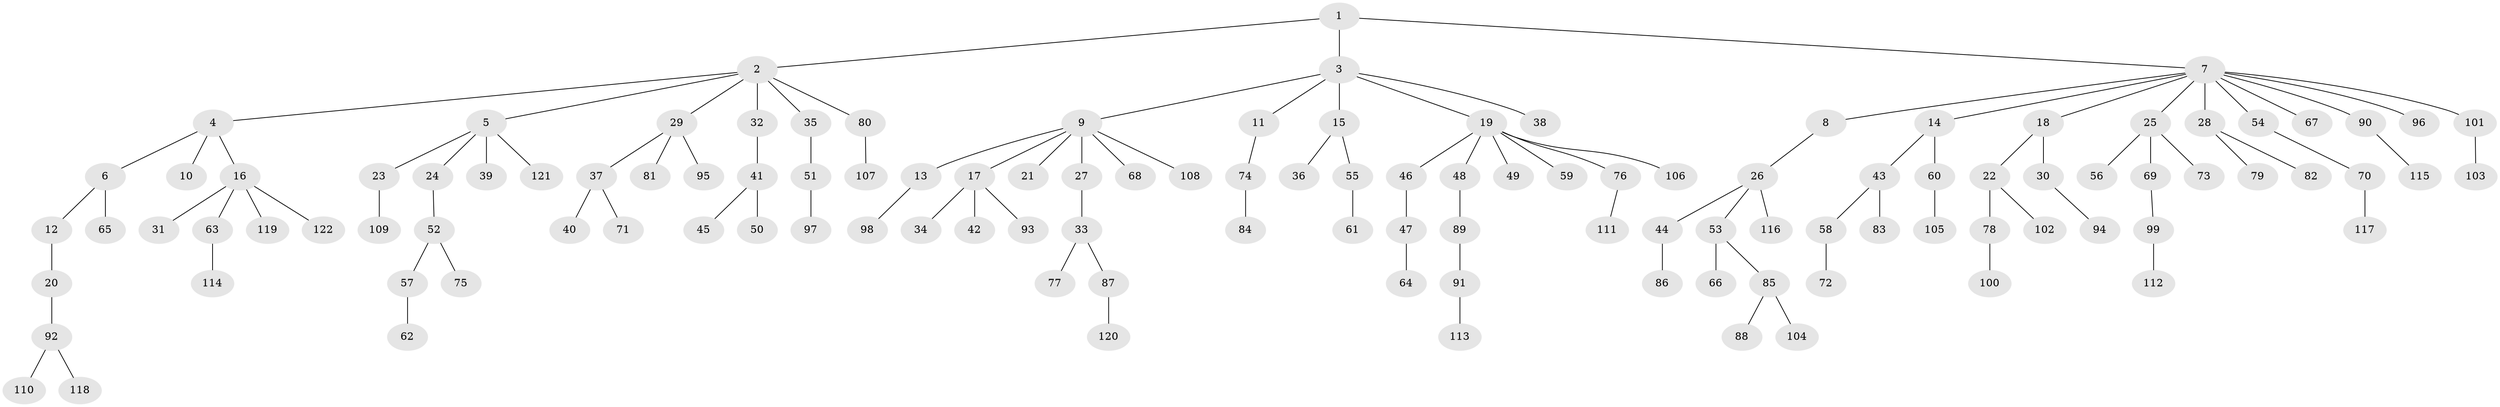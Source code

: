 // Generated by graph-tools (version 1.1) at 2025/36/03/09/25 02:36:40]
// undirected, 122 vertices, 121 edges
graph export_dot {
graph [start="1"]
  node [color=gray90,style=filled];
  1;
  2;
  3;
  4;
  5;
  6;
  7;
  8;
  9;
  10;
  11;
  12;
  13;
  14;
  15;
  16;
  17;
  18;
  19;
  20;
  21;
  22;
  23;
  24;
  25;
  26;
  27;
  28;
  29;
  30;
  31;
  32;
  33;
  34;
  35;
  36;
  37;
  38;
  39;
  40;
  41;
  42;
  43;
  44;
  45;
  46;
  47;
  48;
  49;
  50;
  51;
  52;
  53;
  54;
  55;
  56;
  57;
  58;
  59;
  60;
  61;
  62;
  63;
  64;
  65;
  66;
  67;
  68;
  69;
  70;
  71;
  72;
  73;
  74;
  75;
  76;
  77;
  78;
  79;
  80;
  81;
  82;
  83;
  84;
  85;
  86;
  87;
  88;
  89;
  90;
  91;
  92;
  93;
  94;
  95;
  96;
  97;
  98;
  99;
  100;
  101;
  102;
  103;
  104;
  105;
  106;
  107;
  108;
  109;
  110;
  111;
  112;
  113;
  114;
  115;
  116;
  117;
  118;
  119;
  120;
  121;
  122;
  1 -- 2;
  1 -- 3;
  1 -- 7;
  2 -- 4;
  2 -- 5;
  2 -- 29;
  2 -- 32;
  2 -- 35;
  2 -- 80;
  3 -- 9;
  3 -- 11;
  3 -- 15;
  3 -- 19;
  3 -- 38;
  4 -- 6;
  4 -- 10;
  4 -- 16;
  5 -- 23;
  5 -- 24;
  5 -- 39;
  5 -- 121;
  6 -- 12;
  6 -- 65;
  7 -- 8;
  7 -- 14;
  7 -- 18;
  7 -- 25;
  7 -- 28;
  7 -- 54;
  7 -- 67;
  7 -- 90;
  7 -- 96;
  7 -- 101;
  8 -- 26;
  9 -- 13;
  9 -- 17;
  9 -- 21;
  9 -- 27;
  9 -- 68;
  9 -- 108;
  11 -- 74;
  12 -- 20;
  13 -- 98;
  14 -- 43;
  14 -- 60;
  15 -- 36;
  15 -- 55;
  16 -- 31;
  16 -- 63;
  16 -- 119;
  16 -- 122;
  17 -- 34;
  17 -- 42;
  17 -- 93;
  18 -- 22;
  18 -- 30;
  19 -- 46;
  19 -- 48;
  19 -- 49;
  19 -- 59;
  19 -- 76;
  19 -- 106;
  20 -- 92;
  22 -- 78;
  22 -- 102;
  23 -- 109;
  24 -- 52;
  25 -- 56;
  25 -- 69;
  25 -- 73;
  26 -- 44;
  26 -- 53;
  26 -- 116;
  27 -- 33;
  28 -- 79;
  28 -- 82;
  29 -- 37;
  29 -- 81;
  29 -- 95;
  30 -- 94;
  32 -- 41;
  33 -- 77;
  33 -- 87;
  35 -- 51;
  37 -- 40;
  37 -- 71;
  41 -- 45;
  41 -- 50;
  43 -- 58;
  43 -- 83;
  44 -- 86;
  46 -- 47;
  47 -- 64;
  48 -- 89;
  51 -- 97;
  52 -- 57;
  52 -- 75;
  53 -- 66;
  53 -- 85;
  54 -- 70;
  55 -- 61;
  57 -- 62;
  58 -- 72;
  60 -- 105;
  63 -- 114;
  69 -- 99;
  70 -- 117;
  74 -- 84;
  76 -- 111;
  78 -- 100;
  80 -- 107;
  85 -- 88;
  85 -- 104;
  87 -- 120;
  89 -- 91;
  90 -- 115;
  91 -- 113;
  92 -- 110;
  92 -- 118;
  99 -- 112;
  101 -- 103;
}
